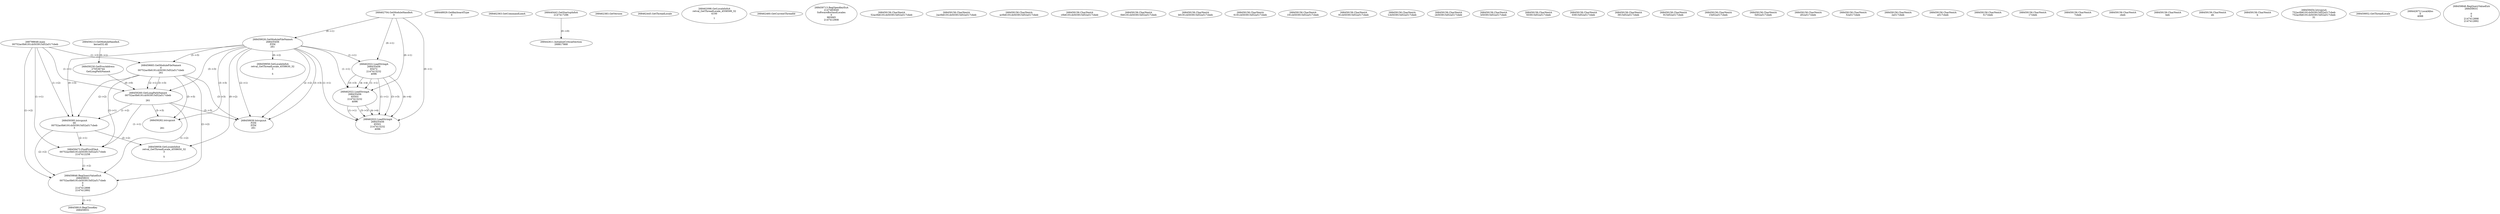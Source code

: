 // Global SCDG with merge call
digraph {
	0 [label="268798648.main
00752ac0b6191cb503915d52a517cbeb"]
	1 [label="268462704.GetModuleHandleA
0"]
	2 [label="268448929.GetKeyboardType
0"]
	3 [label="268462363.GetCommandLineA
"]
	4 [label="268440442.GetStartupInfoA
2147417296"]
	5 [label="268462383.GetVersion
"]
	6 [label="268462445.GetThreadLocale
"]
	7 [label="268462098.GetLocaleInfoA
retval_GetThreadLocale_4558599_32
4100

7"]
	8 [label="268462460.GetCurrentThreadId
"]
	9 [label="268459026.GetModuleFileNameA
268435456
PZM
261"]
	1 -> 9 [label="(0-->1)"]
	10 [label="268459683.GetModuleFileNameA
0
00752ac0b6191cb503915d52a517cbeb
261"]
	0 -> 10 [label="(1-->2)"]
	9 -> 10 [label="(3-->3)"]
	11 [label="268459713.RegOpenKeyExA
2147483649
Software\Borland\Locales
0
983065
2147412908"]
	12 [label="268459213.GetModuleHandleA
kernel32.dll"]
	13 [label="268459230.GetProcAddress
270536744
GetLongPathNameA"]
	12 -> 13 [label="(0-->1)"]
	14 [label="268459260.GetLongPathNameA
00752ac0b6191cb503915d52a517cbeb

261"]
	0 -> 14 [label="(1-->1)"]
	10 -> 14 [label="(2-->1)"]
	9 -> 14 [label="(3-->3)"]
	10 -> 14 [label="(3-->3)"]
	13 -> 14 [label="(0-->0)"]
	15 [label="268459395.lstrcpynA
00
00752ac0b6191cb503915d52a517cbeb
3"]
	0 -> 15 [label="(1-->2)"]
	10 -> 15 [label="(2-->2)"]
	14 -> 15 [label="(1-->2)"]
	9 -> 15 [label="(0-->3)"]
	16 [label="268459156.CharNextA
52ac0b6191cb503915d52a517cbeb"]
	17 [label="268459156.CharNextA
2ac0b6191cb503915d52a517cbeb"]
	18 [label="268459156.CharNextA
ac0b6191cb503915d52a517cbeb"]
	19 [label="268459156.CharNextA
c0b6191cb503915d52a517cbeb"]
	20 [label="268459156.CharNextA
0b6191cb503915d52a517cbeb"]
	21 [label="268459156.CharNextA
b6191cb503915d52a517cbeb"]
	22 [label="268459156.CharNextA
6191cb503915d52a517cbeb"]
	23 [label="268459156.CharNextA
191cb503915d52a517cbeb"]
	24 [label="268459156.CharNextA
91cb503915d52a517cbeb"]
	25 [label="268459156.CharNextA
1cb503915d52a517cbeb"]
	26 [label="268459156.CharNextA
cb503915d52a517cbeb"]
	27 [label="268459156.CharNextA
b503915d52a517cbeb"]
	28 [label="268459156.CharNextA
503915d52a517cbeb"]
	29 [label="268459156.CharNextA
03915d52a517cbeb"]
	30 [label="268459156.CharNextA
3915d52a517cbeb"]
	31 [label="268459156.CharNextA
915d52a517cbeb"]
	32 [label="268459156.CharNextA
15d52a517cbeb"]
	33 [label="268459156.CharNextA
5d52a517cbeb"]
	34 [label="268459156.CharNextA
d52a517cbeb"]
	35 [label="268459156.CharNextA
52a517cbeb"]
	36 [label="268459156.CharNextA
2a517cbeb"]
	37 [label="268459156.CharNextA
a517cbeb"]
	38 [label="268459156.CharNextA
517cbeb"]
	39 [label="268459156.CharNextA
17cbeb"]
	40 [label="268459156.CharNextA
7cbeb"]
	41 [label="268459156.CharNextA
cbeb"]
	42 [label="268459156.CharNextA
beb"]
	43 [label="268459156.CharNextA
eb"]
	44 [label="268459156.CharNextA
b"]
	45 [label="268459454.lstrcpynA
752ac0b6191cb503915d52a517cbeb
752ac0b6191cb503915d52a517cbeb
31"]
	46 [label="268459473.FindFirstFileA
00752ac0b6191cb503915d52a517cbeb
2147412258"]
	0 -> 46 [label="(1-->1)"]
	10 -> 46 [label="(2-->1)"]
	14 -> 46 [label="(1-->1)"]
	15 -> 46 [label="(2-->1)"]
	47 [label="268459846.RegQueryValueExA
268459031
00752ac0b6191cb503915d52a517cbeb
0
0
2147412898
2147412892"]
	0 -> 47 [label="(1-->2)"]
	10 -> 47 [label="(2-->2)"]
	14 -> 47 [label="(1-->2)"]
	15 -> 47 [label="(2-->2)"]
	46 -> 47 [label="(1-->2)"]
	48 [label="268459910.RegCloseKey
268459031"]
	47 -> 48 [label="(1-->1)"]
	49 [label="268459939.lstrcpynA
PZM
PZM
261"]
	9 -> 49 [label="(2-->1)"]
	9 -> 49 [label="(2-->2)"]
	9 -> 49 [label="(3-->3)"]
	10 -> 49 [label="(3-->3)"]
	14 -> 49 [label="(3-->3)"]
	50 [label="268459952.GetThreadLocale
"]
	51 [label="268459958.GetLocaleInfoA
retval_GetThreadLocale_4558650_32
3

5"]
	9 -> 51 [label="(0-->2)"]
	15 -> 51 [label="(3-->2)"]
	52 [label="268462022.LoadStringA
268435456
65472
2147413232
4096"]
	1 -> 52 [label="(0-->1)"]
	9 -> 52 [label="(1-->1)"]
	53 [label="268462022.LoadStringA
268435456
65503
2147413232
4096"]
	1 -> 53 [label="(0-->1)"]
	9 -> 53 [label="(1-->1)"]
	52 -> 53 [label="(1-->1)"]
	52 -> 53 [label="(3-->3)"]
	52 -> 53 [label="(4-->4)"]
	54 [label="268462022.LoadStringA
268435456
65501
2147413232
4096"]
	1 -> 54 [label="(0-->1)"]
	9 -> 54 [label="(1-->1)"]
	52 -> 54 [label="(1-->1)"]
	53 -> 54 [label="(1-->1)"]
	52 -> 54 [label="(3-->3)"]
	53 -> 54 [label="(3-->3)"]
	52 -> 54 [label="(4-->4)"]
	53 -> 54 [label="(4-->4)"]
	55 [label="268442611.InitializeCriticalSection
268817868"]
	4 -> 55 [label="(0-->0)"]
	56 [label="268442672.LocalAlloc
0
4088"]
	57 [label="268459282.lstrcpynA


261"]
	9 -> 57 [label="(3-->3)"]
	10 -> 57 [label="(3-->3)"]
	14 -> 57 [label="(3-->3)"]
	58 [label="268459846.RegQueryValueExA
268459031

0
0
2147412898
2147412892"]
	59 [label="268459958.GetLocaleInfoA
retval_GetThreadLocale_4558630_32
3

5"]
	9 -> 59 [label="(0-->2)"]
}
